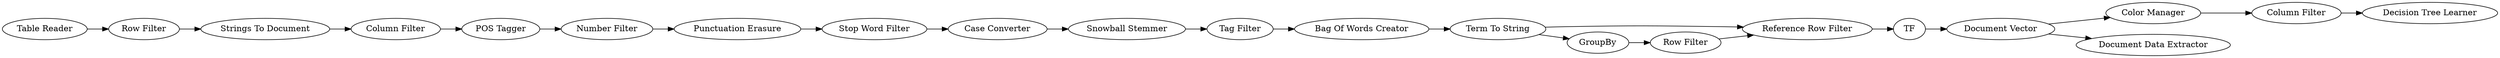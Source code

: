digraph {
	"-531814164259128297_108" [label="Case Converter"]
	"-6904408095291661554_109" [label="Reference Row Filter"]
	"-9163803831617695973_33" [label="POS Tagger"]
	"2618446553659992506_16" [label=TF]
	"-4592037169707966281_23" [label="Strings To Document"]
	"-4592037169707966281_20" [label="Row Filter"]
	"-531814164259128297_114" [label="Tag Filter"]
	"-6904408095291661554_106" [label="Term To String"]
	"8230130938738142689_154" [label="Table Reader"]
	"-4592037169707966281_22" [label="Column Filter"]
	"8230130938738142689_21" [label="Color Manager"]
	"-6904408095291661554_110" [label="Bag Of Words Creator"]
	"2618446553659992506_20" [label="Document Data Extractor"]
	"8230130938738142689_136" [label="Decision Tree Learner"]
	"8230130938738142689_95" [label="Column Filter"]
	"-6904408095291661554_108" [label="Row Filter"]
	"2618446553659992506_21" [label="Document Vector"]
	"-531814164259128297_106" [label="Punctuation Erasure"]
	"-6904408095291661554_107" [label=GroupBy]
	"-531814164259128297_105" [label="Number Filter"]
	"-531814164259128297_109" [label="Snowball Stemmer"]
	"-531814164259128297_115" [label="Stop Word Filter"]
	"-6904408095291661554_107" -> "-6904408095291661554_108"
	"-4592037169707966281_22" -> "-9163803831617695973_33"
	"-4592037169707966281_20" -> "-4592037169707966281_23"
	"-9163803831617695973_33" -> "-531814164259128297_105"
	"-6904408095291661554_106" -> "-6904408095291661554_107"
	"-4592037169707966281_23" -> "-4592037169707966281_22"
	"-6904408095291661554_109" -> "2618446553659992506_16"
	"2618446553659992506_16" -> "2618446553659992506_21"
	"2618446553659992506_21" -> "8230130938738142689_21"
	"-531814164259128297_115" -> "-531814164259128297_108"
	"-531814164259128297_105" -> "-531814164259128297_106"
	"-531814164259128297_106" -> "-531814164259128297_115"
	"-6904408095291661554_106" -> "-6904408095291661554_109"
	"-531814164259128297_108" -> "-531814164259128297_109"
	"-6904408095291661554_110" -> "-6904408095291661554_106"
	"-531814164259128297_114" -> "-6904408095291661554_110"
	"2618446553659992506_21" -> "2618446553659992506_20"
	"8230130938738142689_21" -> "8230130938738142689_95"
	"8230130938738142689_154" -> "-4592037169707966281_20"
	"-531814164259128297_109" -> "-531814164259128297_114"
	"-6904408095291661554_108" -> "-6904408095291661554_109"
	"8230130938738142689_95" -> "8230130938738142689_136"
	rankdir=LR
}
